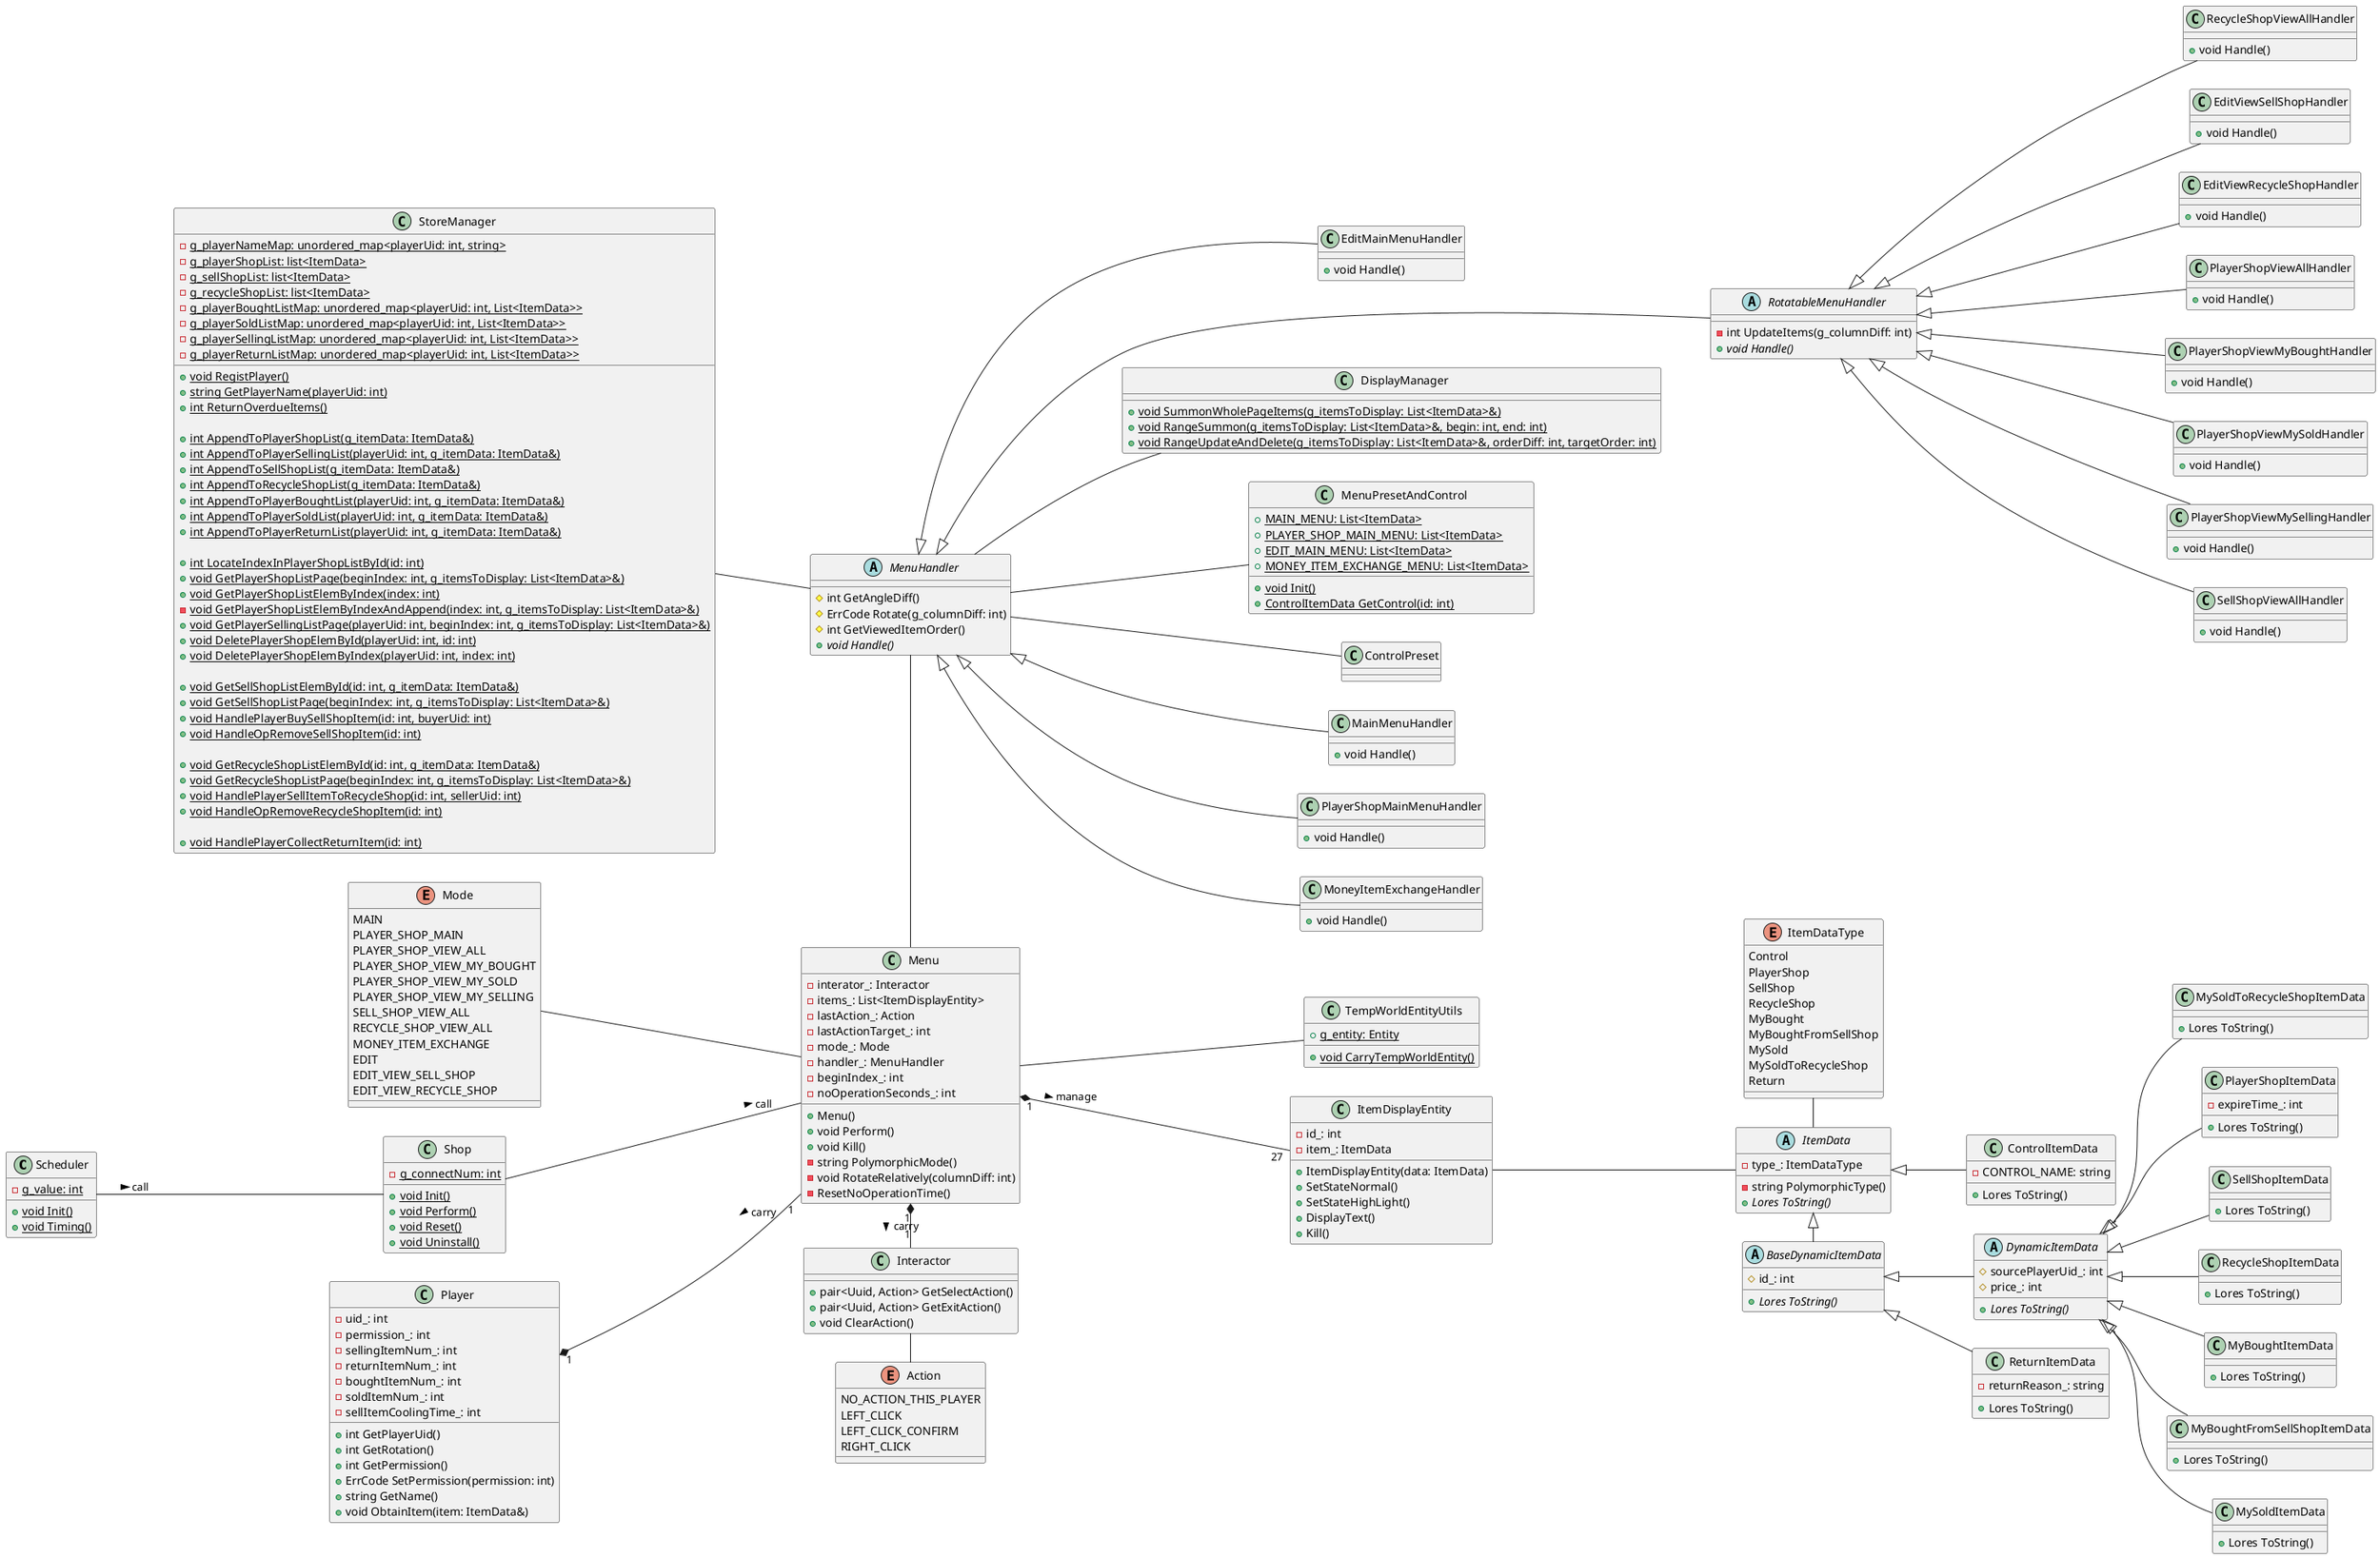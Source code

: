 @startuml class diagram

left to right direction

class Scheduler {
   -g_value: int {static}

   +void Init() {static}
   +void Timing() {static}
}

class Shop {
   -g_connectNum: int {static}

   +void Init() {static}
   +void Perform() {static}
   +void Reset() {static}
   +void Uninstall() {static}
}
Scheduler -down- Shop : call >

class Menu {
   +Menu()
   +void Perform()
   +void Kill()
   -string PolymorphicMode()
   -void RotateRelatively(columnDiff: int)
   -ResetNoOperationTime()
   
   -interator_: Interactor
   -items_: List<ItemDisplayEntity>
   -lastAction_: Action
   -lastActionTarget_: int
   -mode_: Mode
   -handler_: MenuHandler
   -beginIndex_: int
   -noOperationSeconds_: int
}
Shop -down- Menu : call >
Menu -up- Mode

class TempWorldEntityUtils {
   +g_entity: Entity {static}

   +void CarryTempWorldEntity() {static}
}
TempWorldEntityUtils -up- Menu

enum Mode {
   MAIN
   PLAYER_SHOP_MAIN
   PLAYER_SHOP_VIEW_ALL
   PLAYER_SHOP_VIEW_MY_BOUGHT
   PLAYER_SHOP_VIEW_MY_SOLD
   PLAYER_SHOP_VIEW_MY_SELLING
   SELL_SHOP_VIEW_ALL
   RECYCLE_SHOP_VIEW_ALL
   MONEY_ITEM_EXCHANGE
   EDIT
   EDIT_VIEW_SELL_SHOP
   EDIT_VIEW_RECYCLE_SHOP
}

abstract class MenuHandler {
   #int GetAngleDiff()
   #ErrCode Rotate(g_columnDiff: int)
   #int GetViewedItemOrder()
   +void Handle() {abstract}
}
MenuHandler -up- StoreManager
MenuHandler -down- DisplayManager
MenuHandler -down- MenuPresetAndControl
MenuHandler -down- ControlPreset
class MainMenuHandler {
   +void Handle()
}
class PlayerShopMainMenuHandler {
   +void Handle()
}
class PlayerShopViewAllHandler {
   +void Handle()
}
class PlayerShopViewMyBoughtHandler {
   +void Handle()
}
class PlayerShopViewMySoldHandler {
   +void Handle()
}
class PlayerShopViewMySellingHandler {
   +void Handle()
}
class SellShopViewAllHandler {
   +void Handle()
}
class RecycleShopViewAllHandler {
   +void Handle()
}
class MoneyItemExchangeHandler {
   +void Handle()
}
class EditMainMenuHandler {
   +void Handle()
}
class EditViewSellShopHandler {
   +void Handle()
}
class EditViewRecycleShopHandler {
   +void Handle()
}
abstract class RotatableMenuHandler {
   -int UpdateItems(g_columnDiff: int)
   +void Handle() {abstract}
}
Menu -left- MenuHandler
MenuHandler <|--- RotatableMenuHandler
MenuHandler <|-- MainMenuHandler
MenuHandler <|-- PlayerShopMainMenuHandler
MenuHandler <|-- EditMainMenuHandler
MenuHandler <|-- MoneyItemExchangeHandler
RotatableMenuHandler <|--- PlayerShopViewAllHandler
RotatableMenuHandler <|--- PlayerShopViewMyBoughtHandler
RotatableMenuHandler <|--- PlayerShopViewMySoldHandler
RotatableMenuHandler <|--- PlayerShopViewMySellingHandler
RotatableMenuHandler <|--- SellShopViewAllHandler
RotatableMenuHandler <|--- RecycleShopViewAllHandler
RotatableMenuHandler <|--- EditViewSellShopHandler
RotatableMenuHandler <|--- EditViewRecycleShopHandler

class Interactor {
   +pair<Uuid, Action> GetSelectAction()
   +pair<Uuid, Action> GetExitAction()
   +void ClearAction()
}
Menu "1" *-right- "1" Interactor : carry >
Interactor - Action

enum Action {
   NO_ACTION_THIS_PLAYER
   LEFT_CLICK
   LEFT_CLICK_CONFIRM
   RIGHT_CLICK
}

class Player {
   +int GetPlayerUid()
   +int GetRotation()
   +int GetPermission()
   +ErrCode SetPermission(permission: int)
   +string GetName()
   +void ObtainItem(item: ItemData&)

   -uid_: int
   -permission_: int
   -sellingItemNum_: int
   -returnItemNum_: int
   -boughtItemNum_: int
   -soldItemNum_: int
   -sellItemCoolingTime_: int
}
Player "1" *-- "1" Menu : < carry

class ItemDisplayEntity {
   -id_: int
   -item_: ItemData

   +ItemDisplayEntity(data: ItemData)
   +SetStateNormal()
   +SetStateHighLight()
   +DisplayText()
   +Kill()
}
Menu "1" *-- "27" ItemDisplayEntity : manage >

abstract class ItemData {
   -type_: ItemDataType

   -string PolymorphicType()
   +Lores ToString() {abstract}
}
ItemDisplayEntity -- ItemData
enum ItemDataType {
   Control
   PlayerShop
   SellShop
   RecycleShop
   MyBought
   MyBoughtFromSellShop
   MySold
   MySoldToRecycleShop
   Return
}
ItemDataType -right- ItemData
class ControlItemData {
   -CONTROL_NAME: string

   +Lores ToString()
}
abstract class BaseDynamicItemData {
   #id_: int

   +Lores ToString() {abstract}
}
abstract class DynamicItemData {
   #sourcePlayerUid_: int
   #price_: int
   
   +Lores ToString() {abstract}
}
class ReturnItemData {
   -returnReason_: string

   +Lores ToString()
}
class PlayerShopItemData {
   -expireTime_: int

   +Lores ToString()
}
class SellShopItemData {
   +Lores ToString()
}
class RecycleShopItemData {
   +Lores ToString()
}
class MyBoughtItemData {
   +Lores ToString()
}
class MyBoughtFromSellShopItemData {
   +Lores ToString()
}
class MySoldItemData {
   +Lores ToString()
}
class MySoldToRecycleShopItemData {
   +Lores ToString()
}
ItemData <|-down- ControlItemData
ItemData <|-right- BaseDynamicItemData
BaseDynamicItemData <|-down- ReturnItemData
BaseDynamicItemData <|-- DynamicItemData
DynamicItemData <|-- PlayerShopItemData
DynamicItemData <|-- SellShopItemData
DynamicItemData <|-- RecycleShopItemData
DynamicItemData <|-- MyBoughtItemData
DynamicItemData <|-- MyBoughtFromSellShopItemData
DynamicItemData <|-- MySoldItemData
DynamicItemData <|-- MySoldToRecycleShopItemData

class DisplayManager {
   +void SummonWholePageItems(g_itemsToDisplay: List<ItemData>&) {static}
   +void RangeSummon(g_itemsToDisplay: List<ItemData>&, begin: int, end: int) {static}
   +void RangeUpdateAndDelete(g_itemsToDisplay: List<ItemData>&, orderDiff: int, targetOrder: int) {static}
}

class MenuPresetAndControl {
   +void Init() {static}
   +ControlItemData GetControl(id: int) {static}

   +MAIN_MENU: List<ItemData> {static}
   +PLAYER_SHOP_MAIN_MENU: List<ItemData> {static}
   +EDIT_MAIN_MENU: List<ItemData> {static}
   +MONEY_ITEM_EXCHANGE_MENU: List<ItemData> {static}
}

class StoreManager {
   -g_playerNameMap: unordered_map<playerUid: int, string> {static}
   -g_playerShopList: list<ItemData> {static}
   -g_sellShopList: list<ItemData> {static}
   -g_recycleShopList: list<ItemData> {static}
   -g_playerBoughtListMap: unordered_map<playerUid: int, List<ItemData>> {static}
   -g_playerSoldListMap: unordered_map<playerUid: int, List<ItemData>> {static}
   -g_playerSellingListMap: unordered_map<playerUid: int, List<ItemData>> {static}
   -g_playerReturnListMap: unordered_map<playerUid: int, List<ItemData>> {static}

   +void RegistPlayer() {static}
   +string GetPlayerName(playerUid: int) {static}
   +int ReturnOverdueItems() {static}

   +int AppendToPlayerShopList(g_itemData: ItemData&) {static}
   +int AppendToPlayerSellingList(playerUid: int, g_itemData: ItemData&) {static}
   +int AppendToSellShopList(g_itemData: ItemData&) {static}
   +int AppendToRecycleShopList(g_itemData: ItemData&) {static}
   +int AppendToPlayerBoughtList(playerUid: int, g_itemData: ItemData&) {static}
   +int AppendToPlayerSoldList(playerUid: int, g_itemData: ItemData&) {static}
   +int AppendToPlayerReturnList(playerUid: int, g_itemData: ItemData&) {static}

   +int LocateIndexInPlayerShopListById(id: int) {static}
   +void GetPlayerShopListPage(beginIndex: int, g_itemsToDisplay: List<ItemData>&) {static}
   +void GetPlayerShopListElemByIndex(index: int) {static}
   -void GetPlayerShopListElemByIndexAndAppend(index: int, g_itemsToDisplay: List<ItemData>&) {static}
   +void GetPlayerSellingListPage(playerUid: int, beginIndex: int, g_itemsToDisplay: List<ItemData>&) {static}
   +void DeletePlayerShopElemById(playerUid: int, id: int) {static}
   +void DeletePlayerShopElemByIndex(playerUid: int, index: int) {static}

   +void GetSellShopListElemById(id: int, g_itemData: ItemData&) {static}
   +void GetSellShopListPage(beginIndex: int, g_itemsToDisplay: List<ItemData>&) {static}
   +void HandlePlayerBuySellShopItem(id: int, buyerUid: int) {static}
   +void HandleOpRemoveSellShopItem(id: int) {static}

   +void GetRecycleShopListElemById(id: int, g_itemData: ItemData&) {static}
   +void GetRecycleShopListPage(beginIndex: int, g_itemsToDisplay: List<ItemData>&) {static}
   +void HandlePlayerSellItemToRecycleShop(id: int, sellerUid: int) {static}
   +void HandleOpRemoveRecycleShopItem(id: int) {static}
   
   +void HandlePlayerCollectReturnItem(id: int) {static}
}

@enduml